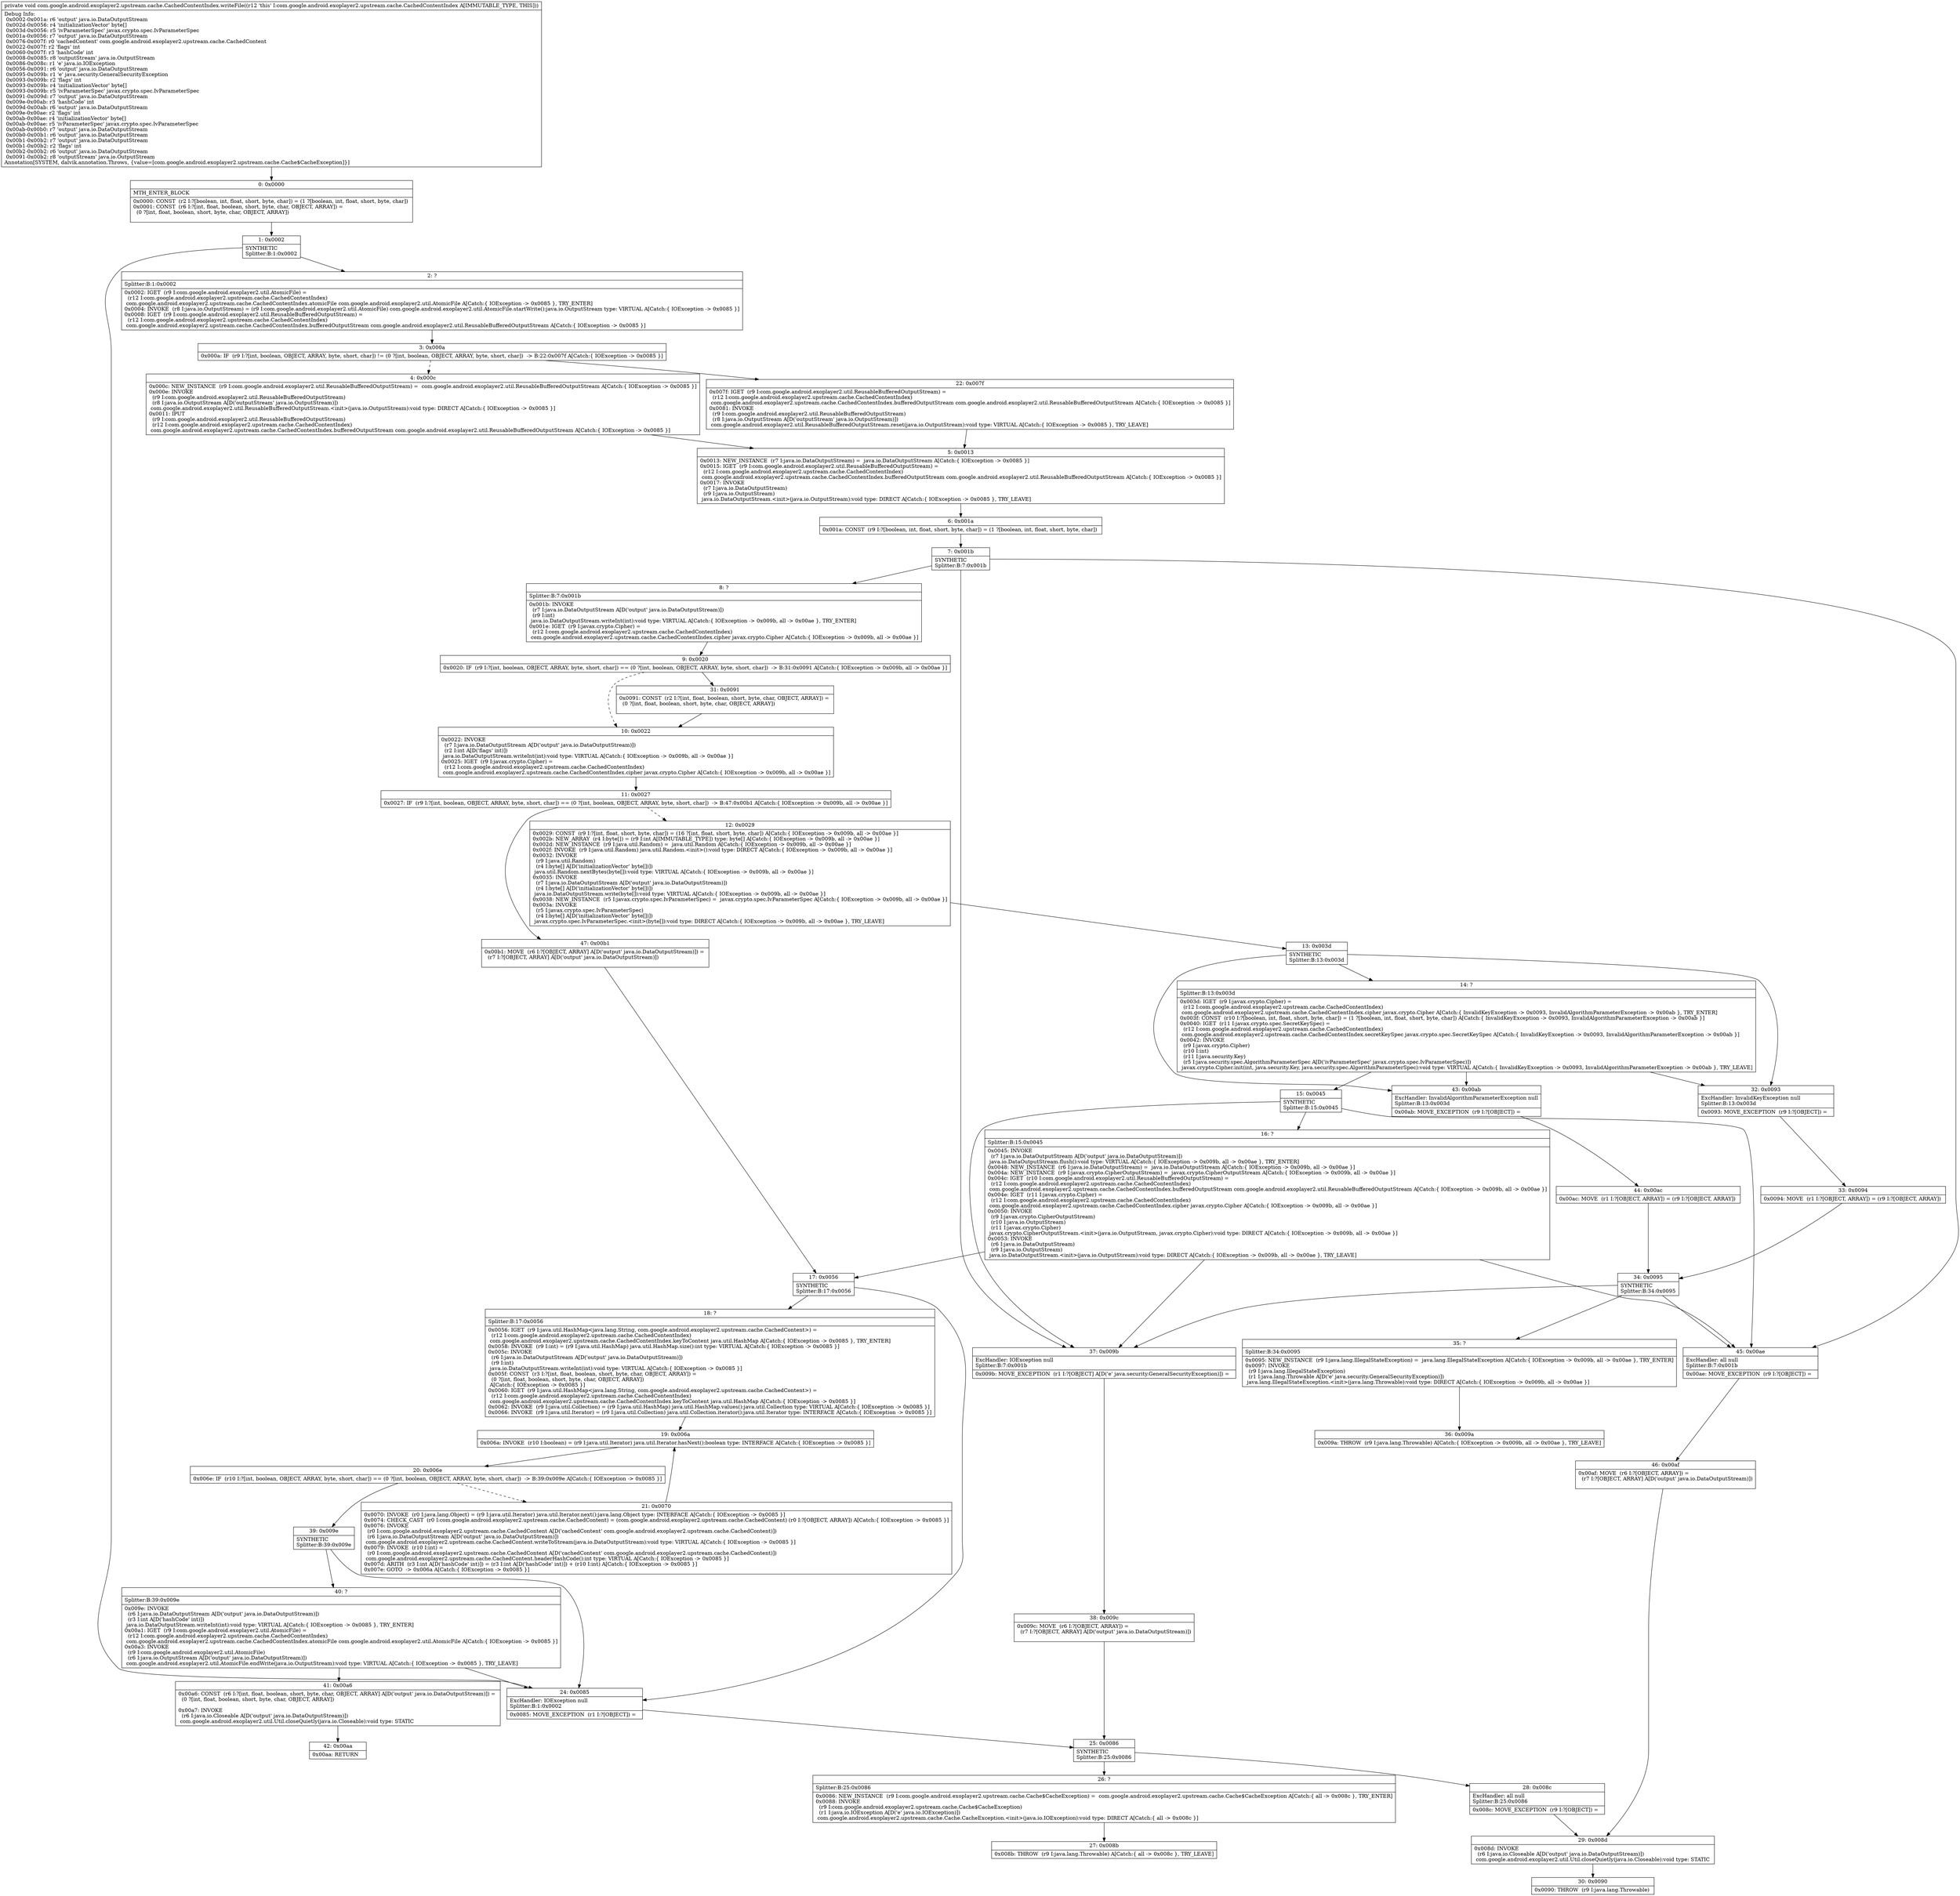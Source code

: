 digraph "CFG forcom.google.android.exoplayer2.upstream.cache.CachedContentIndex.writeFile()V" {
Node_0 [shape=record,label="{0\:\ 0x0000|MTH_ENTER_BLOCK\l|0x0000: CONST  (r2 I:?[boolean, int, float, short, byte, char]) = (1 ?[boolean, int, float, short, byte, char]) \l0x0001: CONST  (r6 I:?[int, float, boolean, short, byte, char, OBJECT, ARRAY]) = \l  (0 ?[int, float, boolean, short, byte, char, OBJECT, ARRAY])\l \l}"];
Node_1 [shape=record,label="{1\:\ 0x0002|SYNTHETIC\lSplitter:B:1:0x0002\l}"];
Node_2 [shape=record,label="{2\:\ ?|Splitter:B:1:0x0002\l|0x0002: IGET  (r9 I:com.google.android.exoplayer2.util.AtomicFile) = \l  (r12 I:com.google.android.exoplayer2.upstream.cache.CachedContentIndex)\l com.google.android.exoplayer2.upstream.cache.CachedContentIndex.atomicFile com.google.android.exoplayer2.util.AtomicFile A[Catch:\{ IOException \-\> 0x0085 \}, TRY_ENTER]\l0x0004: INVOKE  (r8 I:java.io.OutputStream) = (r9 I:com.google.android.exoplayer2.util.AtomicFile) com.google.android.exoplayer2.util.AtomicFile.startWrite():java.io.OutputStream type: VIRTUAL A[Catch:\{ IOException \-\> 0x0085 \}]\l0x0008: IGET  (r9 I:com.google.android.exoplayer2.util.ReusableBufferedOutputStream) = \l  (r12 I:com.google.android.exoplayer2.upstream.cache.CachedContentIndex)\l com.google.android.exoplayer2.upstream.cache.CachedContentIndex.bufferedOutputStream com.google.android.exoplayer2.util.ReusableBufferedOutputStream A[Catch:\{ IOException \-\> 0x0085 \}]\l}"];
Node_3 [shape=record,label="{3\:\ 0x000a|0x000a: IF  (r9 I:?[int, boolean, OBJECT, ARRAY, byte, short, char]) != (0 ?[int, boolean, OBJECT, ARRAY, byte, short, char])  \-\> B:22:0x007f A[Catch:\{ IOException \-\> 0x0085 \}]\l}"];
Node_4 [shape=record,label="{4\:\ 0x000c|0x000c: NEW_INSTANCE  (r9 I:com.google.android.exoplayer2.util.ReusableBufferedOutputStream) =  com.google.android.exoplayer2.util.ReusableBufferedOutputStream A[Catch:\{ IOException \-\> 0x0085 \}]\l0x000e: INVOKE  \l  (r9 I:com.google.android.exoplayer2.util.ReusableBufferedOutputStream)\l  (r8 I:java.io.OutputStream A[D('outputStream' java.io.OutputStream)])\l com.google.android.exoplayer2.util.ReusableBufferedOutputStream.\<init\>(java.io.OutputStream):void type: DIRECT A[Catch:\{ IOException \-\> 0x0085 \}]\l0x0011: IPUT  \l  (r9 I:com.google.android.exoplayer2.util.ReusableBufferedOutputStream)\l  (r12 I:com.google.android.exoplayer2.upstream.cache.CachedContentIndex)\l com.google.android.exoplayer2.upstream.cache.CachedContentIndex.bufferedOutputStream com.google.android.exoplayer2.util.ReusableBufferedOutputStream A[Catch:\{ IOException \-\> 0x0085 \}]\l}"];
Node_5 [shape=record,label="{5\:\ 0x0013|0x0013: NEW_INSTANCE  (r7 I:java.io.DataOutputStream) =  java.io.DataOutputStream A[Catch:\{ IOException \-\> 0x0085 \}]\l0x0015: IGET  (r9 I:com.google.android.exoplayer2.util.ReusableBufferedOutputStream) = \l  (r12 I:com.google.android.exoplayer2.upstream.cache.CachedContentIndex)\l com.google.android.exoplayer2.upstream.cache.CachedContentIndex.bufferedOutputStream com.google.android.exoplayer2.util.ReusableBufferedOutputStream A[Catch:\{ IOException \-\> 0x0085 \}]\l0x0017: INVOKE  \l  (r7 I:java.io.DataOutputStream)\l  (r9 I:java.io.OutputStream)\l java.io.DataOutputStream.\<init\>(java.io.OutputStream):void type: DIRECT A[Catch:\{ IOException \-\> 0x0085 \}, TRY_LEAVE]\l}"];
Node_6 [shape=record,label="{6\:\ 0x001a|0x001a: CONST  (r9 I:?[boolean, int, float, short, byte, char]) = (1 ?[boolean, int, float, short, byte, char]) \l}"];
Node_7 [shape=record,label="{7\:\ 0x001b|SYNTHETIC\lSplitter:B:7:0x001b\l}"];
Node_8 [shape=record,label="{8\:\ ?|Splitter:B:7:0x001b\l|0x001b: INVOKE  \l  (r7 I:java.io.DataOutputStream A[D('output' java.io.DataOutputStream)])\l  (r9 I:int)\l java.io.DataOutputStream.writeInt(int):void type: VIRTUAL A[Catch:\{ IOException \-\> 0x009b, all \-\> 0x00ae \}, TRY_ENTER]\l0x001e: IGET  (r9 I:javax.crypto.Cipher) = \l  (r12 I:com.google.android.exoplayer2.upstream.cache.CachedContentIndex)\l com.google.android.exoplayer2.upstream.cache.CachedContentIndex.cipher javax.crypto.Cipher A[Catch:\{ IOException \-\> 0x009b, all \-\> 0x00ae \}]\l}"];
Node_9 [shape=record,label="{9\:\ 0x0020|0x0020: IF  (r9 I:?[int, boolean, OBJECT, ARRAY, byte, short, char]) == (0 ?[int, boolean, OBJECT, ARRAY, byte, short, char])  \-\> B:31:0x0091 A[Catch:\{ IOException \-\> 0x009b, all \-\> 0x00ae \}]\l}"];
Node_10 [shape=record,label="{10\:\ 0x0022|0x0022: INVOKE  \l  (r7 I:java.io.DataOutputStream A[D('output' java.io.DataOutputStream)])\l  (r2 I:int A[D('flags' int)])\l java.io.DataOutputStream.writeInt(int):void type: VIRTUAL A[Catch:\{ IOException \-\> 0x009b, all \-\> 0x00ae \}]\l0x0025: IGET  (r9 I:javax.crypto.Cipher) = \l  (r12 I:com.google.android.exoplayer2.upstream.cache.CachedContentIndex)\l com.google.android.exoplayer2.upstream.cache.CachedContentIndex.cipher javax.crypto.Cipher A[Catch:\{ IOException \-\> 0x009b, all \-\> 0x00ae \}]\l}"];
Node_11 [shape=record,label="{11\:\ 0x0027|0x0027: IF  (r9 I:?[int, boolean, OBJECT, ARRAY, byte, short, char]) == (0 ?[int, boolean, OBJECT, ARRAY, byte, short, char])  \-\> B:47:0x00b1 A[Catch:\{ IOException \-\> 0x009b, all \-\> 0x00ae \}]\l}"];
Node_12 [shape=record,label="{12\:\ 0x0029|0x0029: CONST  (r9 I:?[int, float, short, byte, char]) = (16 ?[int, float, short, byte, char]) A[Catch:\{ IOException \-\> 0x009b, all \-\> 0x00ae \}]\l0x002b: NEW_ARRAY  (r4 I:byte[]) = (r9 I:int A[IMMUTABLE_TYPE]) type: byte[] A[Catch:\{ IOException \-\> 0x009b, all \-\> 0x00ae \}]\l0x002d: NEW_INSTANCE  (r9 I:java.util.Random) =  java.util.Random A[Catch:\{ IOException \-\> 0x009b, all \-\> 0x00ae \}]\l0x002f: INVOKE  (r9 I:java.util.Random) java.util.Random.\<init\>():void type: DIRECT A[Catch:\{ IOException \-\> 0x009b, all \-\> 0x00ae \}]\l0x0032: INVOKE  \l  (r9 I:java.util.Random)\l  (r4 I:byte[] A[D('initializationVector' byte[])])\l java.util.Random.nextBytes(byte[]):void type: VIRTUAL A[Catch:\{ IOException \-\> 0x009b, all \-\> 0x00ae \}]\l0x0035: INVOKE  \l  (r7 I:java.io.DataOutputStream A[D('output' java.io.DataOutputStream)])\l  (r4 I:byte[] A[D('initializationVector' byte[])])\l java.io.DataOutputStream.write(byte[]):void type: VIRTUAL A[Catch:\{ IOException \-\> 0x009b, all \-\> 0x00ae \}]\l0x0038: NEW_INSTANCE  (r5 I:javax.crypto.spec.IvParameterSpec) =  javax.crypto.spec.IvParameterSpec A[Catch:\{ IOException \-\> 0x009b, all \-\> 0x00ae \}]\l0x003a: INVOKE  \l  (r5 I:javax.crypto.spec.IvParameterSpec)\l  (r4 I:byte[] A[D('initializationVector' byte[])])\l javax.crypto.spec.IvParameterSpec.\<init\>(byte[]):void type: DIRECT A[Catch:\{ IOException \-\> 0x009b, all \-\> 0x00ae \}, TRY_LEAVE]\l}"];
Node_13 [shape=record,label="{13\:\ 0x003d|SYNTHETIC\lSplitter:B:13:0x003d\l}"];
Node_14 [shape=record,label="{14\:\ ?|Splitter:B:13:0x003d\l|0x003d: IGET  (r9 I:javax.crypto.Cipher) = \l  (r12 I:com.google.android.exoplayer2.upstream.cache.CachedContentIndex)\l com.google.android.exoplayer2.upstream.cache.CachedContentIndex.cipher javax.crypto.Cipher A[Catch:\{ InvalidKeyException \-\> 0x0093, InvalidAlgorithmParameterException \-\> 0x00ab \}, TRY_ENTER]\l0x003f: CONST  (r10 I:?[boolean, int, float, short, byte, char]) = (1 ?[boolean, int, float, short, byte, char]) A[Catch:\{ InvalidKeyException \-\> 0x0093, InvalidAlgorithmParameterException \-\> 0x00ab \}]\l0x0040: IGET  (r11 I:javax.crypto.spec.SecretKeySpec) = \l  (r12 I:com.google.android.exoplayer2.upstream.cache.CachedContentIndex)\l com.google.android.exoplayer2.upstream.cache.CachedContentIndex.secretKeySpec javax.crypto.spec.SecretKeySpec A[Catch:\{ InvalidKeyException \-\> 0x0093, InvalidAlgorithmParameterException \-\> 0x00ab \}]\l0x0042: INVOKE  \l  (r9 I:javax.crypto.Cipher)\l  (r10 I:int)\l  (r11 I:java.security.Key)\l  (r5 I:java.security.spec.AlgorithmParameterSpec A[D('ivParameterSpec' javax.crypto.spec.IvParameterSpec)])\l javax.crypto.Cipher.init(int, java.security.Key, java.security.spec.AlgorithmParameterSpec):void type: VIRTUAL A[Catch:\{ InvalidKeyException \-\> 0x0093, InvalidAlgorithmParameterException \-\> 0x00ab \}, TRY_LEAVE]\l}"];
Node_15 [shape=record,label="{15\:\ 0x0045|SYNTHETIC\lSplitter:B:15:0x0045\l}"];
Node_16 [shape=record,label="{16\:\ ?|Splitter:B:15:0x0045\l|0x0045: INVOKE  \l  (r7 I:java.io.DataOutputStream A[D('output' java.io.DataOutputStream)])\l java.io.DataOutputStream.flush():void type: VIRTUAL A[Catch:\{ IOException \-\> 0x009b, all \-\> 0x00ae \}, TRY_ENTER]\l0x0048: NEW_INSTANCE  (r6 I:java.io.DataOutputStream) =  java.io.DataOutputStream A[Catch:\{ IOException \-\> 0x009b, all \-\> 0x00ae \}]\l0x004a: NEW_INSTANCE  (r9 I:javax.crypto.CipherOutputStream) =  javax.crypto.CipherOutputStream A[Catch:\{ IOException \-\> 0x009b, all \-\> 0x00ae \}]\l0x004c: IGET  (r10 I:com.google.android.exoplayer2.util.ReusableBufferedOutputStream) = \l  (r12 I:com.google.android.exoplayer2.upstream.cache.CachedContentIndex)\l com.google.android.exoplayer2.upstream.cache.CachedContentIndex.bufferedOutputStream com.google.android.exoplayer2.util.ReusableBufferedOutputStream A[Catch:\{ IOException \-\> 0x009b, all \-\> 0x00ae \}]\l0x004e: IGET  (r11 I:javax.crypto.Cipher) = \l  (r12 I:com.google.android.exoplayer2.upstream.cache.CachedContentIndex)\l com.google.android.exoplayer2.upstream.cache.CachedContentIndex.cipher javax.crypto.Cipher A[Catch:\{ IOException \-\> 0x009b, all \-\> 0x00ae \}]\l0x0050: INVOKE  \l  (r9 I:javax.crypto.CipherOutputStream)\l  (r10 I:java.io.OutputStream)\l  (r11 I:javax.crypto.Cipher)\l javax.crypto.CipherOutputStream.\<init\>(java.io.OutputStream, javax.crypto.Cipher):void type: DIRECT A[Catch:\{ IOException \-\> 0x009b, all \-\> 0x00ae \}]\l0x0053: INVOKE  \l  (r6 I:java.io.DataOutputStream)\l  (r9 I:java.io.OutputStream)\l java.io.DataOutputStream.\<init\>(java.io.OutputStream):void type: DIRECT A[Catch:\{ IOException \-\> 0x009b, all \-\> 0x00ae \}, TRY_LEAVE]\l}"];
Node_17 [shape=record,label="{17\:\ 0x0056|SYNTHETIC\lSplitter:B:17:0x0056\l}"];
Node_18 [shape=record,label="{18\:\ ?|Splitter:B:17:0x0056\l|0x0056: IGET  (r9 I:java.util.HashMap\<java.lang.String, com.google.android.exoplayer2.upstream.cache.CachedContent\>) = \l  (r12 I:com.google.android.exoplayer2.upstream.cache.CachedContentIndex)\l com.google.android.exoplayer2.upstream.cache.CachedContentIndex.keyToContent java.util.HashMap A[Catch:\{ IOException \-\> 0x0085 \}, TRY_ENTER]\l0x0058: INVOKE  (r9 I:int) = (r9 I:java.util.HashMap) java.util.HashMap.size():int type: VIRTUAL A[Catch:\{ IOException \-\> 0x0085 \}]\l0x005c: INVOKE  \l  (r6 I:java.io.DataOutputStream A[D('output' java.io.DataOutputStream)])\l  (r9 I:int)\l java.io.DataOutputStream.writeInt(int):void type: VIRTUAL A[Catch:\{ IOException \-\> 0x0085 \}]\l0x005f: CONST  (r3 I:?[int, float, boolean, short, byte, char, OBJECT, ARRAY]) = \l  (0 ?[int, float, boolean, short, byte, char, OBJECT, ARRAY])\l A[Catch:\{ IOException \-\> 0x0085 \}]\l0x0060: IGET  (r9 I:java.util.HashMap\<java.lang.String, com.google.android.exoplayer2.upstream.cache.CachedContent\>) = \l  (r12 I:com.google.android.exoplayer2.upstream.cache.CachedContentIndex)\l com.google.android.exoplayer2.upstream.cache.CachedContentIndex.keyToContent java.util.HashMap A[Catch:\{ IOException \-\> 0x0085 \}]\l0x0062: INVOKE  (r9 I:java.util.Collection) = (r9 I:java.util.HashMap) java.util.HashMap.values():java.util.Collection type: VIRTUAL A[Catch:\{ IOException \-\> 0x0085 \}]\l0x0066: INVOKE  (r9 I:java.util.Iterator) = (r9 I:java.util.Collection) java.util.Collection.iterator():java.util.Iterator type: INTERFACE A[Catch:\{ IOException \-\> 0x0085 \}]\l}"];
Node_19 [shape=record,label="{19\:\ 0x006a|0x006a: INVOKE  (r10 I:boolean) = (r9 I:java.util.Iterator) java.util.Iterator.hasNext():boolean type: INTERFACE A[Catch:\{ IOException \-\> 0x0085 \}]\l}"];
Node_20 [shape=record,label="{20\:\ 0x006e|0x006e: IF  (r10 I:?[int, boolean, OBJECT, ARRAY, byte, short, char]) == (0 ?[int, boolean, OBJECT, ARRAY, byte, short, char])  \-\> B:39:0x009e A[Catch:\{ IOException \-\> 0x0085 \}]\l}"];
Node_21 [shape=record,label="{21\:\ 0x0070|0x0070: INVOKE  (r0 I:java.lang.Object) = (r9 I:java.util.Iterator) java.util.Iterator.next():java.lang.Object type: INTERFACE A[Catch:\{ IOException \-\> 0x0085 \}]\l0x0074: CHECK_CAST  (r0 I:com.google.android.exoplayer2.upstream.cache.CachedContent) = (com.google.android.exoplayer2.upstream.cache.CachedContent) (r0 I:?[OBJECT, ARRAY]) A[Catch:\{ IOException \-\> 0x0085 \}]\l0x0076: INVOKE  \l  (r0 I:com.google.android.exoplayer2.upstream.cache.CachedContent A[D('cachedContent' com.google.android.exoplayer2.upstream.cache.CachedContent)])\l  (r6 I:java.io.DataOutputStream A[D('output' java.io.DataOutputStream)])\l com.google.android.exoplayer2.upstream.cache.CachedContent.writeToStream(java.io.DataOutputStream):void type: VIRTUAL A[Catch:\{ IOException \-\> 0x0085 \}]\l0x0079: INVOKE  (r10 I:int) = \l  (r0 I:com.google.android.exoplayer2.upstream.cache.CachedContent A[D('cachedContent' com.google.android.exoplayer2.upstream.cache.CachedContent)])\l com.google.android.exoplayer2.upstream.cache.CachedContent.headerHashCode():int type: VIRTUAL A[Catch:\{ IOException \-\> 0x0085 \}]\l0x007d: ARITH  (r3 I:int A[D('hashCode' int)]) = (r3 I:int A[D('hashCode' int)]) + (r10 I:int) A[Catch:\{ IOException \-\> 0x0085 \}]\l0x007e: GOTO  \-\> 0x006a A[Catch:\{ IOException \-\> 0x0085 \}]\l}"];
Node_22 [shape=record,label="{22\:\ 0x007f|0x007f: IGET  (r9 I:com.google.android.exoplayer2.util.ReusableBufferedOutputStream) = \l  (r12 I:com.google.android.exoplayer2.upstream.cache.CachedContentIndex)\l com.google.android.exoplayer2.upstream.cache.CachedContentIndex.bufferedOutputStream com.google.android.exoplayer2.util.ReusableBufferedOutputStream A[Catch:\{ IOException \-\> 0x0085 \}]\l0x0081: INVOKE  \l  (r9 I:com.google.android.exoplayer2.util.ReusableBufferedOutputStream)\l  (r8 I:java.io.OutputStream A[D('outputStream' java.io.OutputStream)])\l com.google.android.exoplayer2.util.ReusableBufferedOutputStream.reset(java.io.OutputStream):void type: VIRTUAL A[Catch:\{ IOException \-\> 0x0085 \}, TRY_LEAVE]\l}"];
Node_24 [shape=record,label="{24\:\ 0x0085|ExcHandler: IOException null\lSplitter:B:1:0x0002\l|0x0085: MOVE_EXCEPTION  (r1 I:?[OBJECT]) =  \l}"];
Node_25 [shape=record,label="{25\:\ 0x0086|SYNTHETIC\lSplitter:B:25:0x0086\l}"];
Node_26 [shape=record,label="{26\:\ ?|Splitter:B:25:0x0086\l|0x0086: NEW_INSTANCE  (r9 I:com.google.android.exoplayer2.upstream.cache.Cache$CacheException) =  com.google.android.exoplayer2.upstream.cache.Cache$CacheException A[Catch:\{ all \-\> 0x008c \}, TRY_ENTER]\l0x0088: INVOKE  \l  (r9 I:com.google.android.exoplayer2.upstream.cache.Cache$CacheException)\l  (r1 I:java.io.IOException A[D('e' java.io.IOException)])\l com.google.android.exoplayer2.upstream.cache.Cache.CacheException.\<init\>(java.io.IOException):void type: DIRECT A[Catch:\{ all \-\> 0x008c \}]\l}"];
Node_27 [shape=record,label="{27\:\ 0x008b|0x008b: THROW  (r9 I:java.lang.Throwable) A[Catch:\{ all \-\> 0x008c \}, TRY_LEAVE]\l}"];
Node_28 [shape=record,label="{28\:\ 0x008c|ExcHandler: all null\lSplitter:B:25:0x0086\l|0x008c: MOVE_EXCEPTION  (r9 I:?[OBJECT]) =  \l}"];
Node_29 [shape=record,label="{29\:\ 0x008d|0x008d: INVOKE  \l  (r6 I:java.io.Closeable A[D('output' java.io.DataOutputStream)])\l com.google.android.exoplayer2.util.Util.closeQuietly(java.io.Closeable):void type: STATIC \l}"];
Node_30 [shape=record,label="{30\:\ 0x0090|0x0090: THROW  (r9 I:java.lang.Throwable) \l}"];
Node_31 [shape=record,label="{31\:\ 0x0091|0x0091: CONST  (r2 I:?[int, float, boolean, short, byte, char, OBJECT, ARRAY]) = \l  (0 ?[int, float, boolean, short, byte, char, OBJECT, ARRAY])\l \l}"];
Node_32 [shape=record,label="{32\:\ 0x0093|ExcHandler: InvalidKeyException null\lSplitter:B:13:0x003d\l|0x0093: MOVE_EXCEPTION  (r9 I:?[OBJECT]) =  \l}"];
Node_33 [shape=record,label="{33\:\ 0x0094|0x0094: MOVE  (r1 I:?[OBJECT, ARRAY]) = (r9 I:?[OBJECT, ARRAY]) \l}"];
Node_34 [shape=record,label="{34\:\ 0x0095|SYNTHETIC\lSplitter:B:34:0x0095\l}"];
Node_35 [shape=record,label="{35\:\ ?|Splitter:B:34:0x0095\l|0x0095: NEW_INSTANCE  (r9 I:java.lang.IllegalStateException) =  java.lang.IllegalStateException A[Catch:\{ IOException \-\> 0x009b, all \-\> 0x00ae \}, TRY_ENTER]\l0x0097: INVOKE  \l  (r9 I:java.lang.IllegalStateException)\l  (r1 I:java.lang.Throwable A[D('e' java.security.GeneralSecurityException)])\l java.lang.IllegalStateException.\<init\>(java.lang.Throwable):void type: DIRECT A[Catch:\{ IOException \-\> 0x009b, all \-\> 0x00ae \}]\l}"];
Node_36 [shape=record,label="{36\:\ 0x009a|0x009a: THROW  (r9 I:java.lang.Throwable) A[Catch:\{ IOException \-\> 0x009b, all \-\> 0x00ae \}, TRY_LEAVE]\l}"];
Node_37 [shape=record,label="{37\:\ 0x009b|ExcHandler: IOException null\lSplitter:B:7:0x001b\l|0x009b: MOVE_EXCEPTION  (r1 I:?[OBJECT] A[D('e' java.security.GeneralSecurityException)]) =  \l}"];
Node_38 [shape=record,label="{38\:\ 0x009c|0x009c: MOVE  (r6 I:?[OBJECT, ARRAY]) = \l  (r7 I:?[OBJECT, ARRAY] A[D('output' java.io.DataOutputStream)])\l \l}"];
Node_39 [shape=record,label="{39\:\ 0x009e|SYNTHETIC\lSplitter:B:39:0x009e\l}"];
Node_40 [shape=record,label="{40\:\ ?|Splitter:B:39:0x009e\l|0x009e: INVOKE  \l  (r6 I:java.io.DataOutputStream A[D('output' java.io.DataOutputStream)])\l  (r3 I:int A[D('hashCode' int)])\l java.io.DataOutputStream.writeInt(int):void type: VIRTUAL A[Catch:\{ IOException \-\> 0x0085 \}, TRY_ENTER]\l0x00a1: IGET  (r9 I:com.google.android.exoplayer2.util.AtomicFile) = \l  (r12 I:com.google.android.exoplayer2.upstream.cache.CachedContentIndex)\l com.google.android.exoplayer2.upstream.cache.CachedContentIndex.atomicFile com.google.android.exoplayer2.util.AtomicFile A[Catch:\{ IOException \-\> 0x0085 \}]\l0x00a3: INVOKE  \l  (r9 I:com.google.android.exoplayer2.util.AtomicFile)\l  (r6 I:java.io.OutputStream A[D('output' java.io.DataOutputStream)])\l com.google.android.exoplayer2.util.AtomicFile.endWrite(java.io.OutputStream):void type: VIRTUAL A[Catch:\{ IOException \-\> 0x0085 \}, TRY_LEAVE]\l}"];
Node_41 [shape=record,label="{41\:\ 0x00a6|0x00a6: CONST  (r6 I:?[int, float, boolean, short, byte, char, OBJECT, ARRAY] A[D('output' java.io.DataOutputStream)]) = \l  (0 ?[int, float, boolean, short, byte, char, OBJECT, ARRAY])\l \l0x00a7: INVOKE  \l  (r6 I:java.io.Closeable A[D('output' java.io.DataOutputStream)])\l com.google.android.exoplayer2.util.Util.closeQuietly(java.io.Closeable):void type: STATIC \l}"];
Node_42 [shape=record,label="{42\:\ 0x00aa|0x00aa: RETURN   \l}"];
Node_43 [shape=record,label="{43\:\ 0x00ab|ExcHandler: InvalidAlgorithmParameterException null\lSplitter:B:13:0x003d\l|0x00ab: MOVE_EXCEPTION  (r9 I:?[OBJECT]) =  \l}"];
Node_44 [shape=record,label="{44\:\ 0x00ac|0x00ac: MOVE  (r1 I:?[OBJECT, ARRAY]) = (r9 I:?[OBJECT, ARRAY]) \l}"];
Node_45 [shape=record,label="{45\:\ 0x00ae|ExcHandler: all null\lSplitter:B:7:0x001b\l|0x00ae: MOVE_EXCEPTION  (r9 I:?[OBJECT]) =  \l}"];
Node_46 [shape=record,label="{46\:\ 0x00af|0x00af: MOVE  (r6 I:?[OBJECT, ARRAY]) = \l  (r7 I:?[OBJECT, ARRAY] A[D('output' java.io.DataOutputStream)])\l \l}"];
Node_47 [shape=record,label="{47\:\ 0x00b1|0x00b1: MOVE  (r6 I:?[OBJECT, ARRAY] A[D('output' java.io.DataOutputStream)]) = \l  (r7 I:?[OBJECT, ARRAY] A[D('output' java.io.DataOutputStream)])\l \l}"];
MethodNode[shape=record,label="{private void com.google.android.exoplayer2.upstream.cache.CachedContentIndex.writeFile((r12 'this' I:com.google.android.exoplayer2.upstream.cache.CachedContentIndex A[IMMUTABLE_TYPE, THIS]))  | Debug Info:\l  0x0002\-0x001a: r6 'output' java.io.DataOutputStream\l  0x002d\-0x0056: r4 'initializationVector' byte[]\l  0x003d\-0x0056: r5 'ivParameterSpec' javax.crypto.spec.IvParameterSpec\l  0x001a\-0x0056: r7 'output' java.io.DataOutputStream\l  0x0076\-0x007f: r0 'cachedContent' com.google.android.exoplayer2.upstream.cache.CachedContent\l  0x0022\-0x007f: r2 'flags' int\l  0x0060\-0x007f: r3 'hashCode' int\l  0x0008\-0x0085: r8 'outputStream' java.io.OutputStream\l  0x0086\-0x008c: r1 'e' java.io.IOException\l  0x0056\-0x0091: r6 'output' java.io.DataOutputStream\l  0x0095\-0x009b: r1 'e' java.security.GeneralSecurityException\l  0x0093\-0x009b: r2 'flags' int\l  0x0093\-0x009b: r4 'initializationVector' byte[]\l  0x0093\-0x009b: r5 'ivParameterSpec' javax.crypto.spec.IvParameterSpec\l  0x0091\-0x009d: r7 'output' java.io.DataOutputStream\l  0x009e\-0x00ab: r3 'hashCode' int\l  0x009d\-0x00ab: r6 'output' java.io.DataOutputStream\l  0x009e\-0x00ae: r2 'flags' int\l  0x00ab\-0x00ae: r4 'initializationVector' byte[]\l  0x00ab\-0x00ae: r5 'ivParameterSpec' javax.crypto.spec.IvParameterSpec\l  0x00ab\-0x00b0: r7 'output' java.io.DataOutputStream\l  0x00b0\-0x00b1: r6 'output' java.io.DataOutputStream\l  0x00b1\-0x00b2: r7 'output' java.io.DataOutputStream\l  0x00b1\-0x00b2: r2 'flags' int\l  0x00b2\-0x00b2: r6 'output' java.io.DataOutputStream\l  0x0091\-0x00b2: r8 'outputStream' java.io.OutputStream\lAnnotation[SYSTEM, dalvik.annotation.Throws, \{value=[com.google.android.exoplayer2.upstream.cache.Cache$CacheException]\}]\l}"];
MethodNode -> Node_0;
Node_0 -> Node_1;
Node_1 -> Node_2;
Node_1 -> Node_24;
Node_2 -> Node_3;
Node_3 -> Node_4[style=dashed];
Node_3 -> Node_22;
Node_4 -> Node_5;
Node_5 -> Node_6;
Node_6 -> Node_7;
Node_7 -> Node_8;
Node_7 -> Node_37;
Node_7 -> Node_45;
Node_8 -> Node_9;
Node_9 -> Node_10[style=dashed];
Node_9 -> Node_31;
Node_10 -> Node_11;
Node_11 -> Node_12[style=dashed];
Node_11 -> Node_47;
Node_12 -> Node_13;
Node_13 -> Node_14;
Node_13 -> Node_32;
Node_13 -> Node_43;
Node_14 -> Node_15;
Node_14 -> Node_32;
Node_14 -> Node_43;
Node_15 -> Node_16;
Node_15 -> Node_37;
Node_15 -> Node_45;
Node_16 -> Node_17;
Node_16 -> Node_37;
Node_16 -> Node_45;
Node_17 -> Node_18;
Node_17 -> Node_24;
Node_18 -> Node_19;
Node_19 -> Node_20;
Node_20 -> Node_21[style=dashed];
Node_20 -> Node_39;
Node_21 -> Node_19;
Node_22 -> Node_5;
Node_24 -> Node_25;
Node_25 -> Node_26;
Node_25 -> Node_28;
Node_26 -> Node_27;
Node_28 -> Node_29;
Node_29 -> Node_30;
Node_31 -> Node_10;
Node_32 -> Node_33;
Node_33 -> Node_34;
Node_34 -> Node_35;
Node_34 -> Node_37;
Node_34 -> Node_45;
Node_35 -> Node_36;
Node_37 -> Node_38;
Node_38 -> Node_25;
Node_39 -> Node_40;
Node_39 -> Node_24;
Node_40 -> Node_41;
Node_40 -> Node_24;
Node_41 -> Node_42;
Node_43 -> Node_44;
Node_44 -> Node_34;
Node_45 -> Node_46;
Node_46 -> Node_29;
Node_47 -> Node_17;
}

